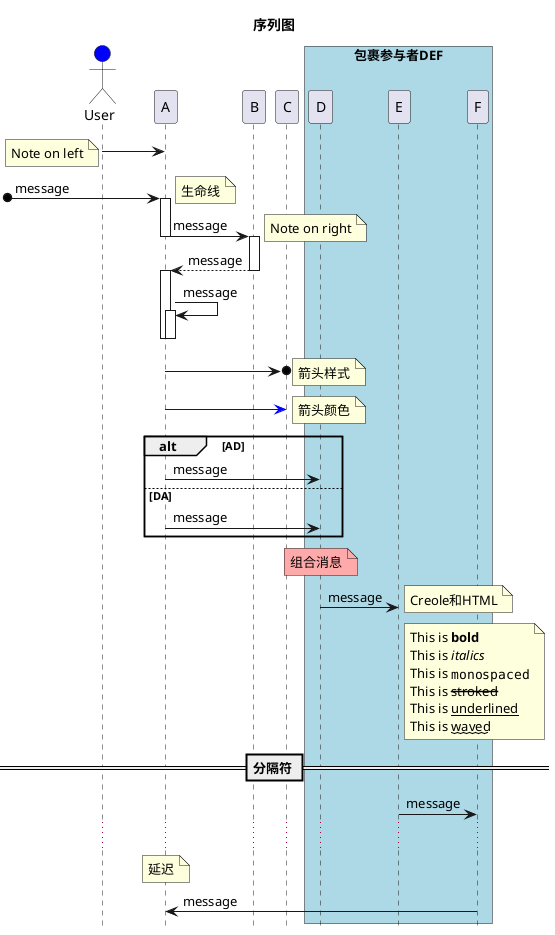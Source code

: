 @startuml
hide footbox
title 序列图

actor User #Blue
User->A
note left: Note on left

[o->A: message
activate A
note left: 生命线

A->B: message
deactivate A
activate B
note right: Note on right

B-->A: message
deactivate B
activate A

A->A: message
activate A
deactivate A
deactivate A

A->o C
note right: 箭头样式

A-[#blue]>C
note right: 箭头颜色

alt AD
    A->D: message
else DA
    A->D: message
end
note over D #FFAAAA: 组合消息

D->E:message
note right: Creole和HTML
note right of E
  This is **bold**
  This is //italics//
  This is ""monospaced""
  This is --stroked--
  This is __underlined__
  This is ~~waved~~
end note

== 分隔符 ==

E->F: message

...
note over A:延迟
F->A:message

box "包裹参与者DEF" #LightBlue
    participant D
    participant E
    participant F
end box
@enduml